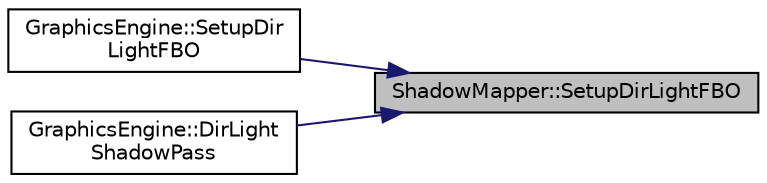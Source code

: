 digraph "ShadowMapper::SetupDirLightFBO"
{
 // LATEX_PDF_SIZE
  edge [fontname="Helvetica",fontsize="10",labelfontname="Helvetica",labelfontsize="10"];
  node [fontname="Helvetica",fontsize="10",shape=record];
  rankdir="RL";
  Node55 [label="ShadowMapper::SetupDirLightFBO",height=0.2,width=0.4,color="black", fillcolor="grey75", style="filled", fontcolor="black",tooltip=" "];
  Node55 -> Node56 [dir="back",color="midnightblue",fontsize="10",style="solid",fontname="Helvetica"];
  Node56 [label="GraphicsEngine::SetupDir\lLightFBO",height=0.2,width=0.4,color="black", fillcolor="white", style="filled",URL="$class_graphics_engine.html#a4e7906f85aee07477e2ac5ec59816911",tooltip=" "];
  Node55 -> Node57 [dir="back",color="midnightblue",fontsize="10",style="solid",fontname="Helvetica"];
  Node57 [label="GraphicsEngine::DirLight\lShadowPass",height=0.2,width=0.4,color="black", fillcolor="white", style="filled",URL="$class_graphics_engine.html#a33255cbf364dbd5d51dea96c8d6c3b14",tooltip=" "];
}
